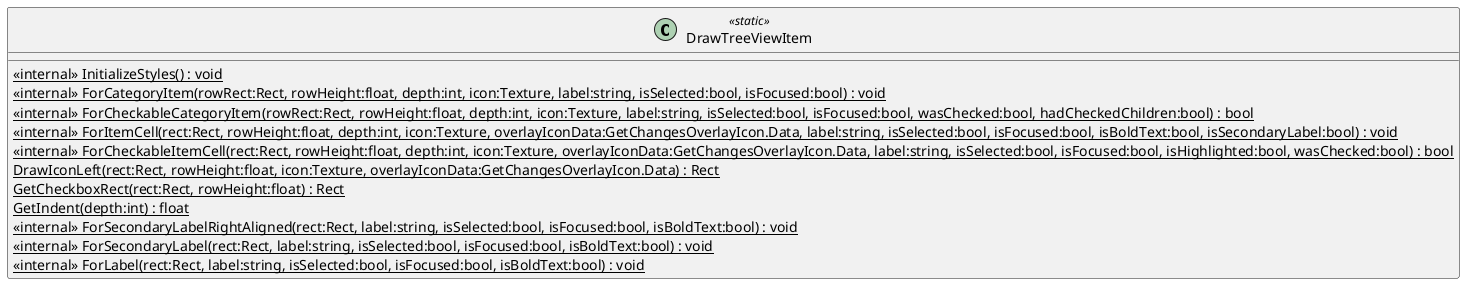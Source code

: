 @startuml
class DrawTreeViewItem <<static>> {
    <<internal>> {static} InitializeStyles() : void
    <<internal>> {static} ForCategoryItem(rowRect:Rect, rowHeight:float, depth:int, icon:Texture, label:string, isSelected:bool, isFocused:bool) : void
    <<internal>> {static} ForCheckableCategoryItem(rowRect:Rect, rowHeight:float, depth:int, icon:Texture, label:string, isSelected:bool, isFocused:bool, wasChecked:bool, hadCheckedChildren:bool) : bool
    <<internal>> {static} ForItemCell(rect:Rect, rowHeight:float, depth:int, icon:Texture, overlayIconData:GetChangesOverlayIcon.Data, label:string, isSelected:bool, isFocused:bool, isBoldText:bool, isSecondaryLabel:bool) : void
    <<internal>> {static} ForCheckableItemCell(rect:Rect, rowHeight:float, depth:int, icon:Texture, overlayIconData:GetChangesOverlayIcon.Data, label:string, isSelected:bool, isFocused:bool, isHighlighted:bool, wasChecked:bool) : bool
    {static} DrawIconLeft(rect:Rect, rowHeight:float, icon:Texture, overlayIconData:GetChangesOverlayIcon.Data) : Rect
    {static} GetCheckboxRect(rect:Rect, rowHeight:float) : Rect
    {static} GetIndent(depth:int) : float
    <<internal>> {static} ForSecondaryLabelRightAligned(rect:Rect, label:string, isSelected:bool, isFocused:bool, isBoldText:bool) : void
    <<internal>> {static} ForSecondaryLabel(rect:Rect, label:string, isSelected:bool, isFocused:bool, isBoldText:bool) : void
    <<internal>> {static} ForLabel(rect:Rect, label:string, isSelected:bool, isFocused:bool, isBoldText:bool) : void
}
@enduml
